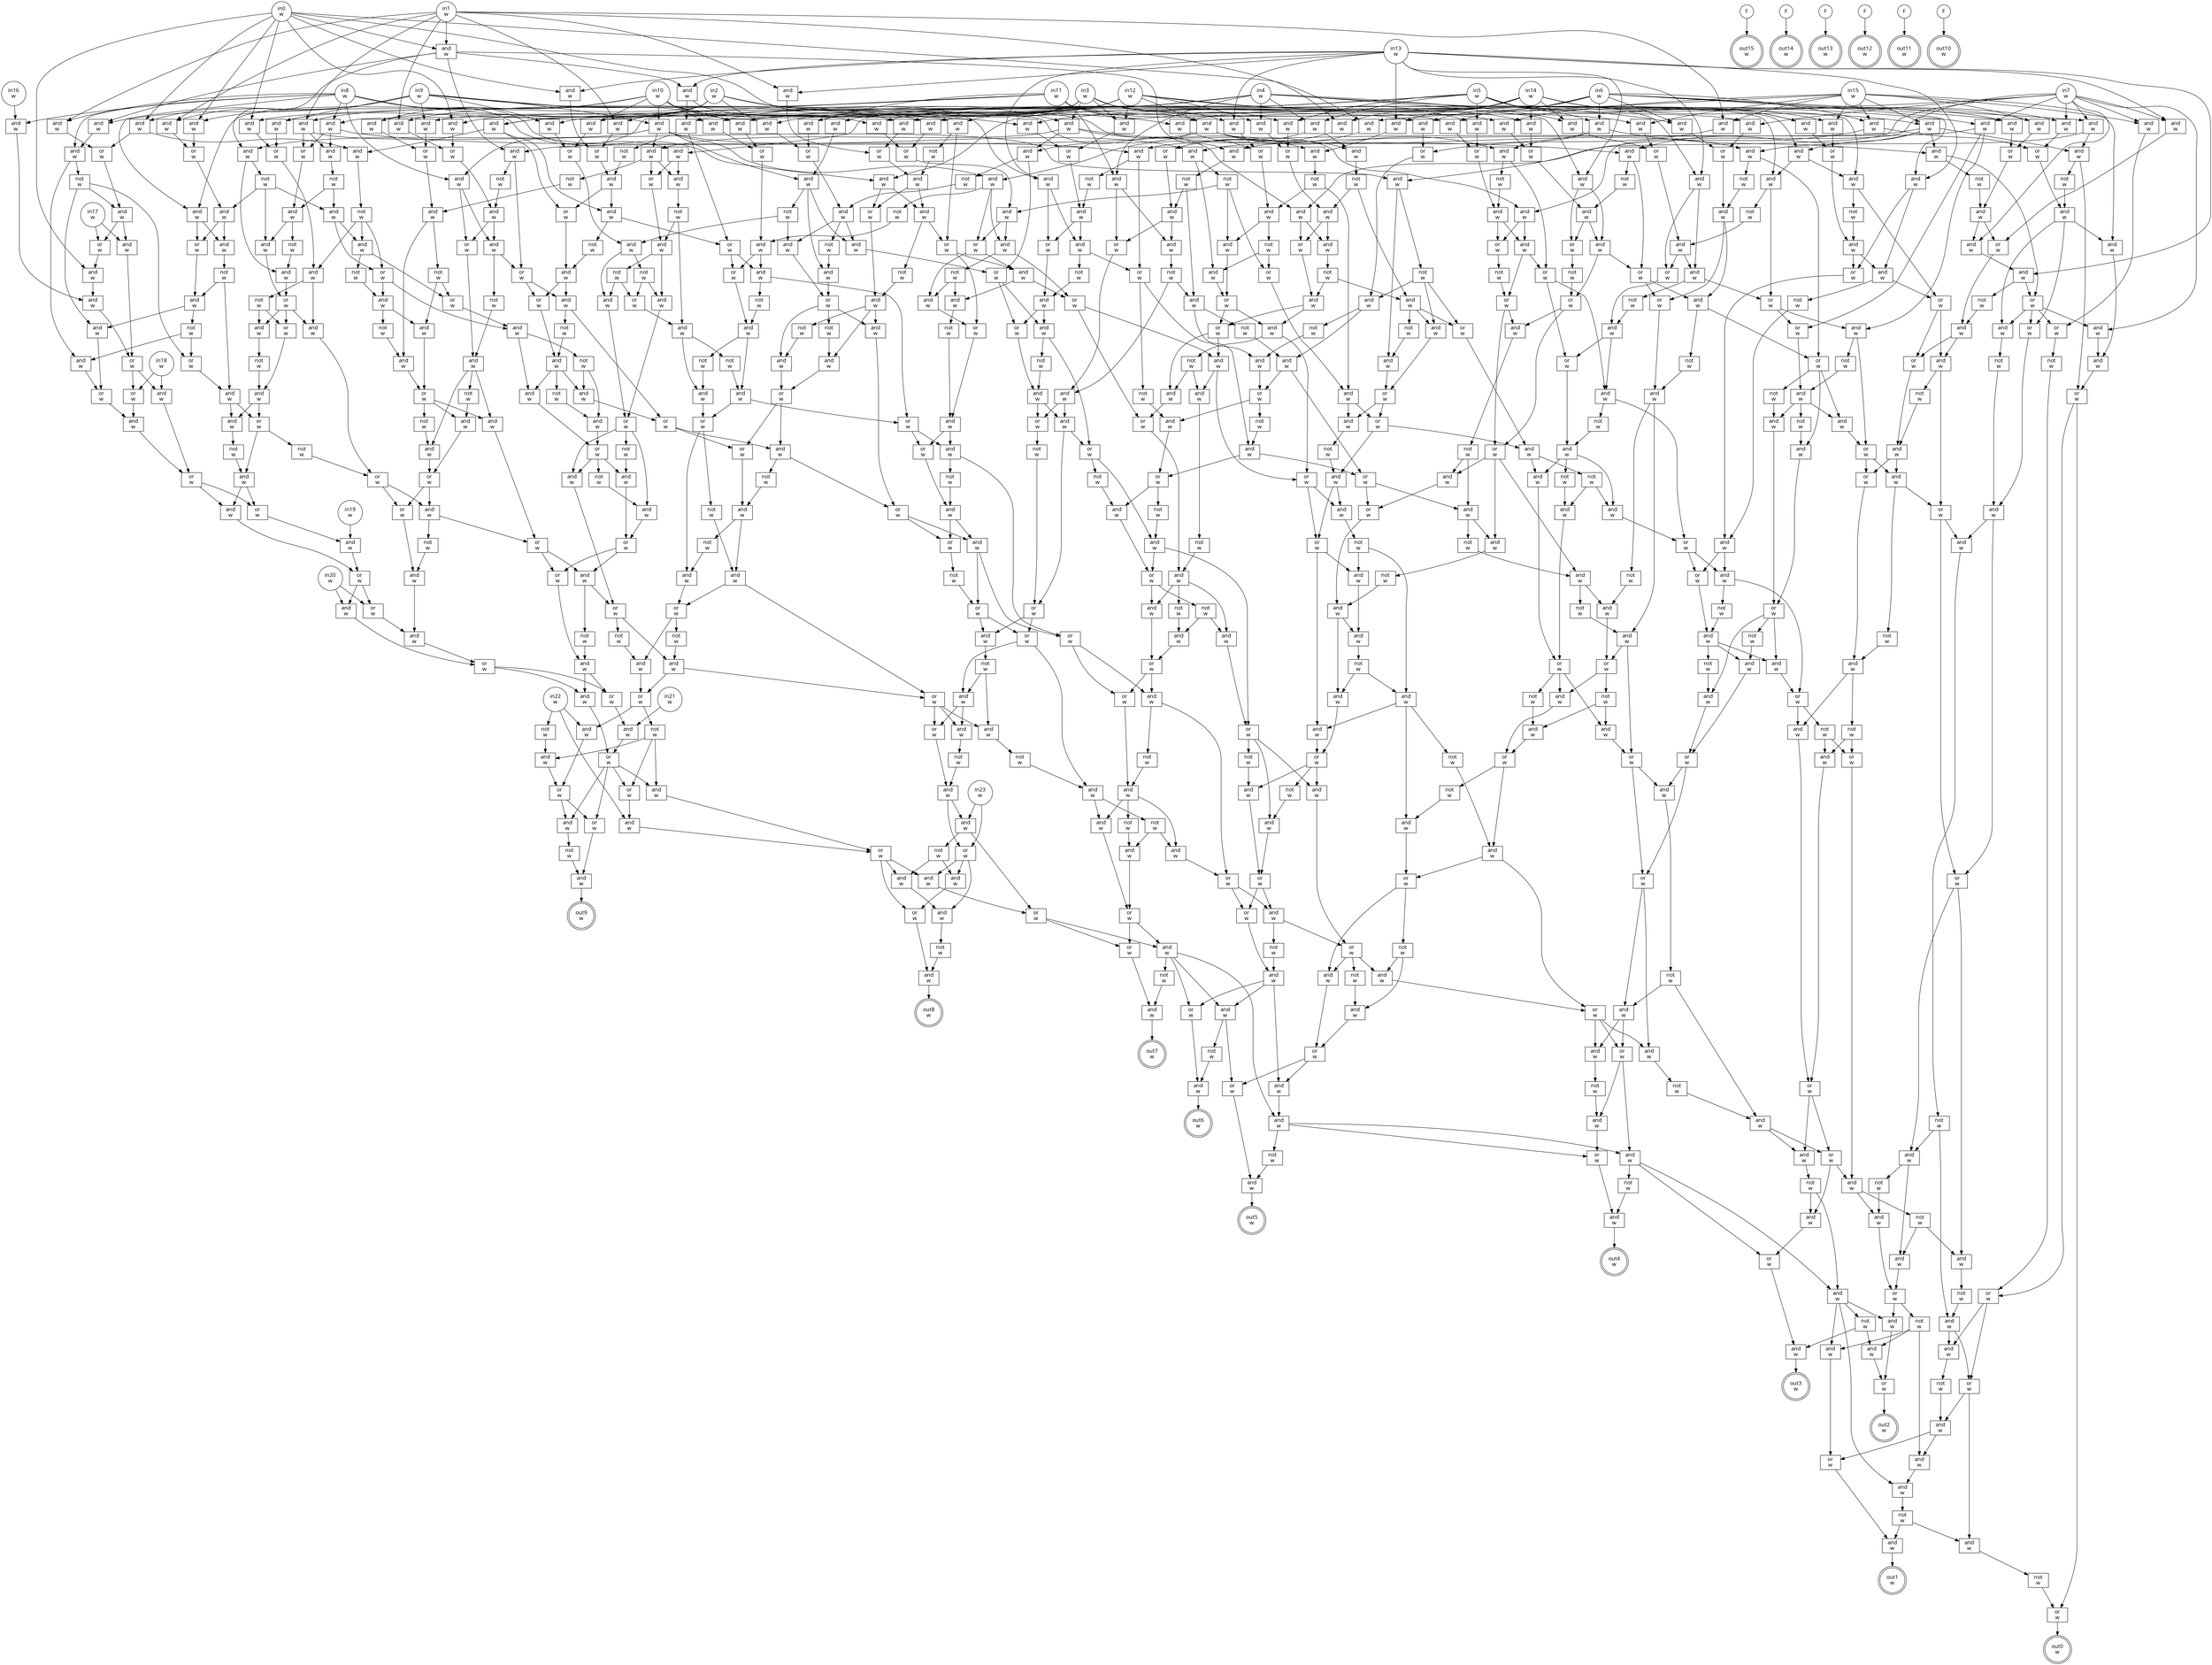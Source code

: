 digraph circuit{
	node [style = filled, fillcolor = white,shape=rect, fontname=geneva]
	g0 [label="in0\nw",shape=circle,fillcolor=white]
	g1 [label="in1\nw",shape=circle,fillcolor=white]
	g2 [label="in2\nw",shape=circle,fillcolor=white]
	g3 [label="in3\nw",shape=circle,fillcolor=white]
	g4 [label="in4\nw",shape=circle,fillcolor=white]
	g5 [label="in5\nw",shape=circle,fillcolor=white]
	g6 [label="in6\nw",shape=circle,fillcolor=white]
	g7 [label="in7\nw",shape=circle,fillcolor=white]
	g8 [label="in8\nw",shape=circle,fillcolor=white]
	g9 [label="in9\nw",shape=circle,fillcolor=white]
	g10 [label="in10\nw",shape=circle,fillcolor=white]
	g11 [label="in11\nw",shape=circle,fillcolor=white]
	g12 [label="in12\nw",shape=circle,fillcolor=white]
	g13 [label="in13\nw",shape=circle,fillcolor=white]
	g14 [label="in14\nw",shape=circle,fillcolor=white]
	g15 [label="in15\nw",shape=circle,fillcolor=white]
	g16 [label="in16\nw",shape=circle,fillcolor=white]
	g17 [label="in17\nw",shape=circle,fillcolor=white]
	g18 [label="in18\nw",shape=circle,fillcolor=white]
	g19 [label="in19\nw",shape=circle,fillcolor=white]
	g20 [label="in20\nw",shape=circle,fillcolor=white]
	g21 [label="in21\nw",shape=circle,fillcolor=white]
	g22 [label="in22\nw",shape=circle,fillcolor=white]
	g23 [label="in23\nw",shape=circle,fillcolor=white]
	g24 [label="F",shape=circle,fillcolor=white]
	g25 [label="F",shape=circle,fillcolor=white]
	g26 [label="F",shape=circle,fillcolor=white]
	g27 [label="F",shape=circle,fillcolor=white]
	g28 [label="F",shape=circle,fillcolor=white]
	g29 [label="F",shape=circle,fillcolor=white]
	g30 [label="not\nw",fillcolor=white]
	g31 [label="and\nw",fillcolor=white]
	g32 [label="and\nw",fillcolor=white]
	g33 [label="and\nw",fillcolor=white]
	g34 [label="and\nw",fillcolor=white]
	g35 [label="and\nw",fillcolor=white]
	g36 [label="and\nw",fillcolor=white]
	g37 [label="and\nw",fillcolor=white]
	g38 [label="and\nw",fillcolor=white]
	g39 [label="and\nw",fillcolor=white]
	g40 [label="and\nw",fillcolor=white]
	g41 [label="and\nw",fillcolor=white]
	g42 [label="and\nw",fillcolor=white]
	g43 [label="and\nw",fillcolor=white]
	g44 [label="and\nw",fillcolor=white]
	g45 [label="and\nw",fillcolor=white]
	g46 [label="and\nw",fillcolor=white]
	g47 [label="and\nw",fillcolor=white]
	g48 [label="or\nw",fillcolor=white]
	g49 [label="and\nw",fillcolor=white]
	g50 [label="and\nw",fillcolor=white]
	g51 [label="or\nw",fillcolor=white]
	g52 [label="and\nw",fillcolor=white]
	g53 [label="and\nw",fillcolor=white]
	g54 [label="not\nw",fillcolor=white]
	g55 [label="and\nw",fillcolor=white]
	g56 [label="and\nw",fillcolor=white]
	g57 [label="not\nw",fillcolor=white]
	g58 [label="and\nw",fillcolor=white]
	g59 [label="and\nw",fillcolor=white]
	g60 [label="and\nw",fillcolor=white]
	g61 [label="and\nw",fillcolor=white]
	g62 [label="and\nw",fillcolor=white]
	g63 [label="and\nw",fillcolor=white]
	g64 [label="and\nw",fillcolor=white]
	g65 [label="or\nw",fillcolor=white]
	g66 [label="and\nw",fillcolor=white]
	g67 [label="and\nw",fillcolor=white]
	g68 [label="not\nw",fillcolor=white]
	g69 [label="and\nw",fillcolor=white]
	g70 [label="and\nw",fillcolor=white]
	g71 [label="not\nw",fillcolor=white]
	g72 [label="and\nw",fillcolor=white]
	g73 [label="not\nw",fillcolor=white]
	g74 [label="and\nw",fillcolor=white]
	g75 [label="and\nw",fillcolor=white]
	g76 [label="or\nw",fillcolor=white]
	g77 [label="and\nw",fillcolor=white]
	g78 [label="and\nw",fillcolor=white]
	g79 [label="or\nw",fillcolor=white]
	g80 [label="or\nw",fillcolor=white]
	g81 [label="not\nw",fillcolor=white]
	g82 [label="or\nw",fillcolor=white]
	g83 [label="and\nw",fillcolor=white]
	g84 [label="and\nw",fillcolor=white]
	g85 [label="and\nw",fillcolor=white]
	g86 [label="or\nw",fillcolor=white]
	g87 [label="and\nw",fillcolor=white]
	g88 [label="and\nw",fillcolor=white]
	g89 [label="and\nw",fillcolor=white]
	g90 [label="or\nw",fillcolor=white]
	g91 [label="and\nw",fillcolor=white]
	g92 [label="not\nw",fillcolor=white]
	g93 [label="or\nw",fillcolor=white]
	g94 [label="and\nw",fillcolor=white]
	g95 [label="or\nw",fillcolor=white]
	g96 [label="not\nw",fillcolor=white]
	g97 [label="and\nw",fillcolor=white]
	g98 [label="and\nw",fillcolor=white]
	g99 [label="or\nw",fillcolor=white]
	g100 [label="or\nw",fillcolor=white]
	g101 [label="not\nw",fillcolor=white]
	g102 [label="or\nw",fillcolor=white]
	g103 [label="and\nw",fillcolor=white]
	g104 [label="and\nw",fillcolor=white]
	g105 [label="and\nw",fillcolor=white]
	g106 [label="and\nw",fillcolor=white]
	g107 [label="or\nw",fillcolor=white]
	g108 [label="and\nw",fillcolor=white]
	g109 [label="and\nw",fillcolor=white]
	g110 [label="or\nw",fillcolor=white]
	g111 [label="and\nw",fillcolor=white]
	g112 [label="not\nw",fillcolor=white]
	g113 [label="and\nw",fillcolor=white]
	g114 [label="not\nw",fillcolor=white]
	g115 [label="and\nw",fillcolor=white]
	g116 [label="and\nw",fillcolor=white]
	g117 [label="not\nw",fillcolor=white]
	g118 [label="and\nw",fillcolor=white]
	g119 [label="and\nw",fillcolor=white]
	g120 [label="or\nw",fillcolor=white]
	g121 [label="and\nw",fillcolor=white]
	g122 [label="or\nw",fillcolor=white]
	g123 [label="and\nw",fillcolor=white]
	g124 [label="not\nw",fillcolor=white]
	g125 [label="and\nw",fillcolor=white]
	g126 [label="and\nw",fillcolor=white]
	g127 [label="not\nw",fillcolor=white]
	g128 [label="and\nw",fillcolor=white]
	g129 [label="and\nw",fillcolor=white]
	g130 [label="and\nw",fillcolor=white]
	g131 [label="and\nw",fillcolor=white]
	g132 [label="not\nw",fillcolor=white]
	g133 [label="and\nw",fillcolor=white]
	g134 [label="or\nw",fillcolor=white]
	g135 [label="and\nw",fillcolor=white]
	g136 [label="and\nw",fillcolor=white]
	g137 [label="or\nw",fillcolor=white]
	g138 [label="and\nw",fillcolor=white]
	g139 [label="not\nw",fillcolor=white]
	g140 [label="or\nw",fillcolor=white]
	g141 [label="and\nw",fillcolor=white]
	g142 [label="not\nw",fillcolor=white]
	g143 [label="or\nw",fillcolor=white]
	g144 [label="and\nw",fillcolor=white]
	g145 [label="and\nw",fillcolor=white]
	g146 [label="and\nw",fillcolor=white]
	g147 [label="not\nw",fillcolor=white]
	g148 [label="and\nw",fillcolor=white]
	g149 [label="and\nw",fillcolor=white]
	g150 [label="or\nw",fillcolor=white]
	g151 [label="and\nw",fillcolor=white]
	g152 [label="and\nw",fillcolor=white]
	g153 [label="not\nw",fillcolor=white]
	g154 [label="and\nw",fillcolor=white]
	g155 [label="not\nw",fillcolor=white]
	g156 [label="and\nw",fillcolor=white]
	g157 [label="and\nw",fillcolor=white]
	g158 [label="or\nw",fillcolor=white]
	g159 [label="and\nw",fillcolor=white]
	g160 [label="and\nw",fillcolor=white]
	g161 [label="and\nw",fillcolor=white]
	g162 [label="and\nw",fillcolor=white]
	g163 [label="or\nw",fillcolor=white]
	g164 [label="and\nw",fillcolor=white]
	g165 [label="not\nw",fillcolor=white]
	g166 [label="and\nw",fillcolor=white]
	g167 [label="and\nw",fillcolor=white]
	g168 [label="or\nw",fillcolor=white]
	g169 [label="or\nw",fillcolor=white]
	g170 [label="and\nw",fillcolor=white]
	g171 [label="not\nw",fillcolor=white]
	g172 [label="and\nw",fillcolor=white]
	g173 [label="not\nw",fillcolor=white]
	g174 [label="not\nw",fillcolor=white]
	g175 [label="or\nw",fillcolor=white]
	g176 [label="and\nw",fillcolor=white]
	g177 [label="and\nw",fillcolor=white]
	g178 [label="not\nw",fillcolor=white]
	g179 [label="or\nw",fillcolor=white]
	g180 [label="and\nw",fillcolor=white]
	g181 [label="not\nw",fillcolor=white]
	g182 [label="and\nw",fillcolor=white]
	g183 [label="and\nw",fillcolor=white]
	g184 [label="and\nw",fillcolor=white]
	g185 [label="and\nw",fillcolor=white]
	g186 [label="or\nw",fillcolor=white]
	g187 [label="and\nw",fillcolor=white]
	g188 [label="and\nw",fillcolor=white]
	g189 [label="and\nw",fillcolor=white]
	g190 [label="not\nw",fillcolor=white]
	g191 [label="or\nw",fillcolor=white]
	g192 [label="and\nw",fillcolor=white]
	g193 [label="and\nw",fillcolor=white]
	g194 [label="not\nw",fillcolor=white]
	g195 [label="and\nw",fillcolor=white]
	g196 [label="or\nw",fillcolor=white]
	g197 [label="not\nw",fillcolor=white]
	g198 [label="or\nw",fillcolor=white]
	g199 [label="and\nw",fillcolor=white]
	g200 [label="not\nw",fillcolor=white]
	g201 [label="not\nw",fillcolor=white]
	g202 [label="and\nw",fillcolor=white]
	g203 [label="not\nw",fillcolor=white]
	g204 [label="and\nw",fillcolor=white]
	g205 [label="not\nw",fillcolor=white]
	g206 [label="and\nw",fillcolor=white]
	g207 [label="not\nw",fillcolor=white]
	g208 [label="and\nw",fillcolor=white]
	g209 [label="not\nw",fillcolor=white]
	g210 [label="and\nw",fillcolor=white]
	g211 [label="or\nw",fillcolor=white]
	g212 [label="and\nw",fillcolor=white]
	g213 [label="and\nw",fillcolor=white]
	g214 [label="and\nw",fillcolor=white]
	g215 [label="or\nw",fillcolor=white]
	g216 [label="not\nw",fillcolor=white]
	g217 [label="and\nw",fillcolor=white]
	g218 [label="or\nw",fillcolor=white]
	g219 [label="not\nw",fillcolor=white]
	g220 [label="and\nw",fillcolor=white]
	g221 [label="and\nw",fillcolor=white]
	g222 [label="or\nw",fillcolor=white]
	g223 [label="not\nw",fillcolor=white]
	g224 [label="not\nw",fillcolor=white]
	g225 [label="or\nw",fillcolor=white]
	g226 [label="and\nw",fillcolor=white]
	g227 [label="and\nw",fillcolor=white]
	g228 [label="not\nw",fillcolor=white]
	g229 [label="or\nw",fillcolor=white]
	g230 [label="and\nw",fillcolor=white]
	g231 [label="and\nw",fillcolor=white]
	g232 [label="or\nw",fillcolor=white]
	g233 [label="and\nw",fillcolor=white]
	g234 [label="and\nw",fillcolor=white]
	g235 [label="not\nw",fillcolor=white]
	g236 [label="and\nw",fillcolor=white]
	g237 [label="or\nw",fillcolor=white]
	g238 [label="or\nw",fillcolor=white]
	g239 [label="and\nw",fillcolor=white]
	g240 [label="not\nw",fillcolor=white]
	g241 [label="and\nw",fillcolor=white]
	g242 [label="or\nw",fillcolor=white]
	g243 [label="and\nw",fillcolor=white]
	g244 [label="and\nw",fillcolor=white]
	g245 [label="or\nw",fillcolor=white]
	g246 [label="and\nw",fillcolor=white]
	g247 [label="and\nw",fillcolor=white]
	g248 [label="or\nw",fillcolor=white]
	g249 [label="and\nw",fillcolor=white]
	g250 [label="or\nw",fillcolor=white]
	g251 [label="and\nw",fillcolor=white]
	g252 [label="and\nw",fillcolor=white]
	g253 [label="or\nw",fillcolor=white]
	g254 [label="and\nw",fillcolor=white]
	g255 [label="or\nw",fillcolor=white]
	g256 [label="and\nw",fillcolor=white]
	g257 [label="not\nw",fillcolor=white]
	g258 [label="or\nw",fillcolor=white]
	g259 [label="and\nw",fillcolor=white]
	g260 [label="not\nw",fillcolor=white]
	g261 [label="not\nw",fillcolor=white]
	g262 [label="or\nw",fillcolor=white]
	g263 [label="and\nw",fillcolor=white]
	g264 [label="not\nw",fillcolor=white]
	g265 [label="not\nw",fillcolor=white]
	g266 [label="and\nw",fillcolor=white]
	g267 [label="or\nw",fillcolor=white]
	g268 [label="not\nw",fillcolor=white]
	g269 [label="not\nw",fillcolor=white]
	g270 [label="or\nw",fillcolor=white]
	g271 [label="and\nw",fillcolor=white]
	g272 [label="not\nw",fillcolor=white]
	g273 [label="or\nw",fillcolor=white]
	g274 [label="not\nw",fillcolor=white]
	g275 [label="or\nw",fillcolor=white]
	g276 [label="and\nw",fillcolor=white]
	g277 [label="not\nw",fillcolor=white]
	g278 [label="or\nw",fillcolor=white]
	g279 [label="and\nw",fillcolor=white]
	g280 [label="and\nw",fillcolor=white]
	g281 [label="and\nw",fillcolor=white]
	g282 [label="not\nw",fillcolor=white]
	g283 [label="or\nw",fillcolor=white]
	g284 [label="and\nw",fillcolor=white]
	g285 [label="not\nw",fillcolor=white]
	g286 [label="and\nw",fillcolor=white]
	g287 [label="and\nw",fillcolor=white]
	g288 [label="not\nw",fillcolor=white]
	g289 [label="and\nw",fillcolor=white]
	g290 [label="or\nw",fillcolor=white]
	g291 [label="and\nw",fillcolor=white]
	g292 [label="not\nw",fillcolor=white]
	g293 [label="or\nw",fillcolor=white]
	g294 [label="and\nw",fillcolor=white]
	g295 [label="or\nw",fillcolor=white]
	g296 [label="and\nw",fillcolor=white]
	g297 [label="and\nw",fillcolor=white]
	g298 [label="not\nw",fillcolor=white]
	g299 [label="and\nw",fillcolor=white]
	g300 [label="or\nw",fillcolor=white]
	g301 [label="not\nw",fillcolor=white]
	g302 [label="and\nw",fillcolor=white]
	g303 [label="or\nw",fillcolor=white]
	g304 [label="and\nw",fillcolor=white]
	g305 [label="not\nw",fillcolor=white]
	g306 [label="or\nw",fillcolor=white]
	g307 [label="and\nw",fillcolor=white]
	g308 [label="and\nw",fillcolor=white]
	g309 [label="and\nw",fillcolor=white]
	g310 [label="or\nw",fillcolor=white]
	g311 [label="and\nw",fillcolor=white]
	g312 [label="not\nw",fillcolor=white]
	g313 [label="and\nw",fillcolor=white]
	g314 [label="or\nw",fillcolor=white]
	g315 [label="or\nw",fillcolor=white]
	g316 [label="not\nw",fillcolor=white]
	g317 [label="and\nw",fillcolor=white]
	g318 [label="or\nw",fillcolor=white]
	g319 [label="and\nw",fillcolor=white]
	g320 [label="and\nw",fillcolor=white]
	g321 [label="and\nw",fillcolor=white]
	g322 [label="and\nw",fillcolor=white]
	g323 [label="and\nw",fillcolor=white]
	g324 [label="and\nw",fillcolor=white]
	g325 [label="and\nw",fillcolor=white]
	g326 [label="or\nw",fillcolor=white]
	g327 [label="and\nw",fillcolor=white]
	g328 [label="not\nw",fillcolor=white]
	g329 [label="and\nw",fillcolor=white]
	g330 [label="or\nw",fillcolor=white]
	g331 [label="and\nw",fillcolor=white]
	g332 [label="and\nw",fillcolor=white]
	g333 [label="not\nw",fillcolor=white]
	g334 [label="and\nw",fillcolor=white]
	g335 [label="not\nw",fillcolor=white]
	g336 [label="or\nw",fillcolor=white]
	g337 [label="and\nw",fillcolor=white]
	g338 [label="and\nw",fillcolor=white]
	g339 [label="and\nw",fillcolor=white]
	g340 [label="not\nw",fillcolor=white]
	g341 [label="and\nw",fillcolor=white]
	g342 [label="or\nw",fillcolor=white]
	g343 [label="and\nw",fillcolor=white]
	g344 [label="or\nw",fillcolor=white]
	g345 [label="and\nw",fillcolor=white]
	g346 [label="not\nw",fillcolor=white]
	g347 [label="and\nw",fillcolor=white]
	g348 [label="and\nw",fillcolor=white]
	g349 [label="or\nw",fillcolor=white]
	g350 [label="and\nw",fillcolor=white]
	g351 [label="or\nw",fillcolor=white]
	g352 [label="and\nw",fillcolor=white]
	g353 [label="not\nw",fillcolor=white]
	g354 [label="not\nw",fillcolor=white]
	g355 [label="and\nw",fillcolor=white]
	g356 [label="and\nw",fillcolor=white]
	g357 [label="not\nw",fillcolor=white]
	g358 [label="and\nw",fillcolor=white]
	g359 [label="or\nw",fillcolor=white]
	g360 [label="not\nw",fillcolor=white]
	g361 [label="and\nw",fillcolor=white]
	g362 [label="and\nw",fillcolor=white]
	g363 [label="not\nw",fillcolor=white]
	g364 [label="and\nw",fillcolor=white]
	g365 [label="or\nw",fillcolor=white]
	g366 [label="and\nw",fillcolor=white]
	g367 [label="and\nw",fillcolor=white]
	g368 [label="not\nw",fillcolor=white]
	g369 [label="and\nw",fillcolor=white]
	g370 [label="and\nw",fillcolor=white]
	g371 [label="not\nw",fillcolor=white]
	g372 [label="and\nw",fillcolor=white]
	g373 [label="not\nw",fillcolor=white]
	g374 [label="and\nw",fillcolor=white]
	g375 [label="not\nw",fillcolor=white]
	g376 [label="and\nw",fillcolor=white]
	g377 [label="or\nw",fillcolor=white]
	g378 [label="and\nw",fillcolor=white]
	g379 [label="and\nw",fillcolor=white]
	g380 [label="not\nw",fillcolor=white]
	g381 [label="or\nw",fillcolor=white]
	g382 [label="and\nw",fillcolor=white]
	g383 [label="and\nw",fillcolor=white]
	g384 [label="not\nw",fillcolor=white]
	g385 [label="or\nw",fillcolor=white]
	g386 [label="and\nw",fillcolor=white]
	g387 [label="or\nw",fillcolor=white]
	g388 [label="not\nw",fillcolor=white]
	g389 [label="or\nw",fillcolor=white]
	g390 [label="and\nw",fillcolor=white]
	g391 [label="not\nw",fillcolor=white]
	g392 [label="and\nw",fillcolor=white]
	g393 [label="and\nw",fillcolor=white]
	g394 [label="or\nw",fillcolor=white]
	g395 [label="and\nw",fillcolor=white]
	g396 [label="or\nw",fillcolor=white]
	g397 [label="and\nw",fillcolor=white]
	g398 [label="and\nw",fillcolor=white]
	g399 [label="or\nw",fillcolor=white]
	g400 [label="not\nw",fillcolor=white]
	g401 [label="or\nw",fillcolor=white]
	g402 [label="and\nw",fillcolor=white]
	g403 [label="and\nw",fillcolor=white]
	g404 [label="and\nw",fillcolor=white]
	g405 [label="not\nw",fillcolor=white]
	g406 [label="and\nw",fillcolor=white]
	g407 [label="or\nw",fillcolor=white]
	g408 [label="and\nw",fillcolor=white]
	g409 [label="or\nw",fillcolor=white]
	g410 [label="not\nw",fillcolor=white]
	g411 [label="or\nw",fillcolor=white]
	g412 [label="and\nw",fillcolor=white]
	g413 [label="and\nw",fillcolor=white]
	g414 [label="or\nw",fillcolor=white]
	g415 [label="and\nw",fillcolor=white]
	g416 [label="and\nw",fillcolor=white]
	g417 [label="or\nw",fillcolor=white]
	g418 [label="and\nw",fillcolor=white]
	g419 [label="not\nw",fillcolor=white]
	g420 [label="or\nw",fillcolor=white]
	g421 [label="and\nw",fillcolor=white]
	g422 [label="and\nw",fillcolor=white]
	g423 [label="or\nw",fillcolor=white]
	g424 [label="not\nw",fillcolor=white]
	g425 [label="and\nw",fillcolor=white]
	g426 [label="or\nw",fillcolor=white]
	g427 [label="not\nw",fillcolor=white]
	g428 [label="not\nw",fillcolor=white]
	g429 [label="or\nw",fillcolor=white]
	g430 [label="and\nw",fillcolor=white]
	g431 [label="and\nw",fillcolor=white]
	g432 [label="not\nw",fillcolor=white]
	g433 [label="or\nw",fillcolor=white]
	g434 [label="and\nw",fillcolor=white]
	g435 [label="and\nw",fillcolor=white]
	g436 [label="and\nw",fillcolor=white]
	g437 [label="or\nw",fillcolor=white]
	g438 [label="not\nw",fillcolor=white]
	g439 [label="and\nw",fillcolor=white]
	g440 [label="or\nw",fillcolor=white]
	g441 [label="and\nw",fillcolor=white]
	g442 [label="and\nw",fillcolor=white]
	g443 [label="not\nw",fillcolor=white]
	g444 [label="and\nw",fillcolor=white]
	g445 [label="or\nw",fillcolor=white]
	g446 [label="or\nw",fillcolor=white]
	g447 [label="and\nw",fillcolor=white]
	g448 [label="or\nw",fillcolor=white]
	g449 [label="not\nw",fillcolor=white]
	g450 [label="not\nw",fillcolor=white]
	g451 [label="and\nw",fillcolor=white]
	g452 [label="and\nw",fillcolor=white]
	g453 [label="and\nw",fillcolor=white]
	g454 [label="or\nw",fillcolor=white]
	g455 [label="or\nw",fillcolor=white]
	g456 [label="and\nw",fillcolor=white]
	g457 [label="and\nw",fillcolor=white]
	g458 [label="or\nw",fillcolor=white]
	g459 [label="or\nw",fillcolor=white]
	g460 [label="and\nw",fillcolor=white]
	g461 [label="and\nw",fillcolor=white]
	g462 [label="or\nw",fillcolor=white]
	g463 [label="or\nw",fillcolor=white]
	g464 [label="and\nw",fillcolor=white]
	g465 [label="and\nw",fillcolor=white]
	g466 [label="or\nw",fillcolor=white]
	g467 [label="or\nw",fillcolor=white]
	g468 [label="and\nw",fillcolor=white]
	g469 [label="and\nw",fillcolor=white]
	g470 [label="or\nw",fillcolor=white]
	g471 [label="and\nw",fillcolor=white]
	g472 [label="or\nw",fillcolor=white]
	g473 [label="and\nw",fillcolor=white]
	g474 [label="and\nw",fillcolor=white]
	g475 [label="or\nw",fillcolor=white]
	g476 [label="and\nw",fillcolor=white]
	g477 [label="and\nw",fillcolor=white]
	g478 [label="not\nw",fillcolor=white]
	g479 [label="or\nw",fillcolor=white]
	g480 [label="and\nw",fillcolor=white]
	g481 [label="and\nw",fillcolor=white]
	g482 [label="not\nw",fillcolor=white]
	g483 [label="or\nw",fillcolor=white]
	g484 [label="and\nw",fillcolor=white]
	g485 [label="not\nw",fillcolor=white]
	g486 [label="or\nw",fillcolor=white]
	g487 [label="and\nw",fillcolor=white]
	g488 [label="or\nw",fillcolor=white]
	g489 [label="and\nw",fillcolor=white]
	g490 [label="not\nw",fillcolor=white]
	g491 [label="or\nw",fillcolor=white]
	g492 [label="and\nw",fillcolor=white]
	g493 [label="and\nw",fillcolor=white]
	g494 [label="not\nw",fillcolor=white]
	g495 [label="or\nw",fillcolor=white]
	g496 [label="and\nw",fillcolor=white]
	g497 [label="not\nw",fillcolor=white]
	g498 [label="or\nw",fillcolor=white]
	g499 [label="and\nw",fillcolor=white]
	g500 [label="and\nw",fillcolor=white]
	g501 [label="and\nw",fillcolor=white]
	g502 [label="not\nw",fillcolor=white]
	g503 [label="and\nw",fillcolor=white]
	g504 [label="or\nw",fillcolor=white]
	g505 [label="or\nw",fillcolor=white]
	g506 [label="and\nw",fillcolor=white]
	g507 [label="or\nw",fillcolor=white]
	g508 [label="and\nw",fillcolor=white]
	g509 [label="or\nw",fillcolor=white]
	g510 [label="or\nw",fillcolor=white]
	g511 [label="not\nw",fillcolor=white]
	g512 [label="or\nw",fillcolor=white]
	g513 [label="not\nw",fillcolor=white]
	g514 [label="and\nw",fillcolor=white]
	g515 [label="and\nw",fillcolor=white]
	g516 [label="not\nw",fillcolor=white]
	g517 [label="and\nw",fillcolor=white]
	g518 [label="or\nw",fillcolor=white]
	g519 [label="and\nw",fillcolor=white]
	g520 [label="not\nw",fillcolor=white]
	g521 [label="and\nw",fillcolor=white]
	g522 [label="or\nw",fillcolor=white]
	g523 [label="and\nw",fillcolor=white]
	g524 [label="not\nw",fillcolor=white]
	g525 [label="and\nw",fillcolor=white]
	g526 [label="or\nw",fillcolor=white]
	g527 [label="and\nw",fillcolor=white]
	g528 [label="not\nw",fillcolor=white]
	g529 [label="or\nw",fillcolor=white]
	g530 [label="and\nw",fillcolor=white]
	g531 [label="or\nw",fillcolor=white]
	g532 [label="and\nw",fillcolor=white]
	g533 [label="and\nw",fillcolor=white]
	g534 [label="or\nw",fillcolor=white]
	g535 [label="or\nw",fillcolor=white]
	g536 [label="and\nw",fillcolor=white]
	g537 [label="or\nw",fillcolor=white]
	g538 [label="and\nw",fillcolor=white]
	g539 [label="and\nw",fillcolor=white]
	g540 [label="not\nw",fillcolor=white]
	g541 [label="and\nw",fillcolor=white]
	g542 [label="and\nw",fillcolor=white]
	g543 [label="not\nw",fillcolor=white]
	g544 [label="and\nw",fillcolor=white]
	g545 [label="or\nw",fillcolor=white]
	g546 [label="and\nw",fillcolor=white]
	g547 [label="not\nw",fillcolor=white]
	g548 [label="and\nw",fillcolor=white]
	g549 [label="or\nw",fillcolor=white]
	g550 [label="not\nw",fillcolor=white]
	g551 [label="or\nw",fillcolor=white]
	g552 [label="and\nw",fillcolor=white]
	g553 [label="and\nw",fillcolor=white]
	g554 [label="not\nw",fillcolor=white]
	g555 [label="not\nw",fillcolor=white]
	g556 [label="and\nw",fillcolor=white]
	g557 [label="and\nw",fillcolor=white]
	g558 [label="not\nw",fillcolor=white]
	g559 [label="and\nw",fillcolor=white]
	g560 [label="or\nw",fillcolor=white]
	g561 [label="and\nw",fillcolor=white]
	g562 [label="not\nw",fillcolor=white]
	g563 [label="and\nw",fillcolor=white]
	g564 [label="or\nw",fillcolor=white]
	g565 [label="not\nw",fillcolor=white]
	g566 [label="and\nw",fillcolor=white]
	g567 [label="or\nw",fillcolor=white]
	g568 [label="or\nw",fillcolor=white]
	g569 [label="and\nw",fillcolor=white]
	g570 [label="not\nw",fillcolor=white]
	g571 [label="and\nw",fillcolor=white]
	g572 [label="or\nw",fillcolor=white]
	g573 [label="and\nw",fillcolor=white]
	g574 [label="and\nw",fillcolor=white]
	g575 [label="not\nw",fillcolor=white]
	g576 [label="and\nw",fillcolor=white]
	g577 [label="and\nw",fillcolor=white]
	g578 [label="and\nw",fillcolor=white]
	g579 [label="not\nw",fillcolor=white]
	g580 [label="and\nw",fillcolor=white]
	g581 [label="or\nw",fillcolor=white]
	g582 [label="not\nw",fillcolor=white]
	g583 [label="and\nw",fillcolor=white]
	g584 [label="or\nw",fillcolor=white]
	g585 [label="not\nw",fillcolor=white]
	g586 [label="or\nw",fillcolor=white]
	g587 [label="and\nw",fillcolor=white]
	g588 [label="and\nw",fillcolor=white]
	g589 [label="or\nw",fillcolor=white]
	g590 [label="and\nw",fillcolor=white]
	g591 [label="not\nw",fillcolor=white]
	g592 [label="and\nw",fillcolor=white]
	g593 [label="or\nw",fillcolor=white]
	g594 [label="and\nw",fillcolor=white]
	g595 [label="not\nw",fillcolor=white]
	g596 [label="and\nw",fillcolor=white]
	g597 [label="or\nw",fillcolor=white]
	g598 [label="or\nw",fillcolor=white]
	g599 [label="and\nw",fillcolor=white]
	g600 [label="not\nw",fillcolor=white]
	g601 [label="and\nw",fillcolor=white]
	g602 [label="not\nw",fillcolor=white]
	g603 [label="and\nw",fillcolor=white]
	g604 [label="or\nw",fillcolor=white]
	g605 [label="and\nw",fillcolor=white]
	g606 [label="and\nw",fillcolor=white]
	g607 [label="not\nw",fillcolor=white]
	g608 [label="and\nw",fillcolor=white]
	g609 [label="or\nw",fillcolor=white]
	g610 [label="or\nw",fillcolor=white]
	g611 [label="not\nw",fillcolor=white]
	g612 [label="or\nw",fillcolor=white]
	g613 [label="or\nw",fillcolor=white]
	g614 [label="and\nw",fillcolor=white]
	g615 [label="not\nw",fillcolor=white]
	g616 [label="and\nw",fillcolor=white]
	g617 [label="and\nw",fillcolor=white]
	g618 [label="not\nw",fillcolor=white]
	g619 [label="or\nw",fillcolor=white]
	g620 [label="and\nw",fillcolor=white]
	g621 [label="or\nw",fillcolor=white]
	g622 [label="and\nw",fillcolor=white]
	g623 [label="and\nw",fillcolor=white]
	g624 [label="or\nw",fillcolor=white]
	g625 [label="not\nw",fillcolor=white]
	g626 [label="and\nw",fillcolor=white]
	g627 [label="or\nw",fillcolor=white]
	g628 [label="and\nw",fillcolor=white]
	g629 [label="and\nw",fillcolor=white]
	g630 [label="not\nw",fillcolor=white]
	g631 [label="and\nw",fillcolor=white]
	g632 [label="and\nw",fillcolor=white]
	g633 [label="not\nw",fillcolor=white]
	g634 [label="and\nw",fillcolor=white]
	g635 [label="and\nw",fillcolor=white]
	g636 [label="not\nw",fillcolor=white]
	g637 [label="and\nw",fillcolor=white]
	g638 [label="or\nw",fillcolor=white]
	g639 [label="or\nw",fillcolor=white]
	g640 [label="and\nw",fillcolor=white]
	g641 [label="not\nw",fillcolor=white]
	g642 [label="and\nw",fillcolor=white]
	g643 [label="and\nw",fillcolor=white]
	g644 [label="or\nw",fillcolor=white]
	g645 [label="or\nw",fillcolor=white]
	g646 [label="and\nw",fillcolor=white]
	g647 [label="or\nw",fillcolor=white]
	g648 [label="and\nw",fillcolor=white]
	g649 [label="and\nw",fillcolor=white]
	g650 [label="or\nw",fillcolor=white]
	g651 [label="and\nw",fillcolor=white]
	g652 [label="not\nw",fillcolor=white]
	g653 [label="or\nw",fillcolor=white]
	g654 [label="and\nw",fillcolor=white]
	g655 [label="and\nw",fillcolor=white]
	g656 [label="not\nw",fillcolor=white]
	g657 [label="and\nw",fillcolor=white]
	g658 [label="and\nw",fillcolor=white]
	g659 [label="not\nw",fillcolor=white]
	g660 [label="or\nw",fillcolor=white]
	g661 [label="and\nw",fillcolor=white]
	g662 [label="and\nw",fillcolor=white]
	g663 [label="and\nw",fillcolor=white]
	g664 [label="not\nw",fillcolor=white]
	g665 [label="and\nw",fillcolor=white]
	g666 [label="or\nw",fillcolor=white]
	g667 [label="not\nw",fillcolor=white]
	g668 [label="and\nw",fillcolor=white]
	g669 [label="not\nw",fillcolor=white]
	g670 [label="and\nw",fillcolor=white]
	g671 [label="or\nw",fillcolor=white]
	g672 [label="and\nw",fillcolor=white]
	g673 [label="not\nw",fillcolor=white]
	g674 [label="and\nw",fillcolor=white]
	g675 [label="and\nw",fillcolor=white]
	g676 [label="not\nw",fillcolor=white]
	g677 [label="and\nw",fillcolor=white]
	g678 [label="or\nw",fillcolor=white]
	g679 [label="not\nw",fillcolor=white]
	g680 [label="and\nw",fillcolor=white]
	g681 [label="or\nw",fillcolor=white]
	g682 [label="and\nw",fillcolor=white]
	g683 [label="or\nw",fillcolor=white]
	g684 [label="not\nw",fillcolor=white]
	g685 [label="and\nw",fillcolor=white]
	g686 [label="and\nw",fillcolor=white]
	g687 [label="and\nw",fillcolor=white]
	g688 [label="or\nw",fillcolor=white]
	g689 [label="and\nw",fillcolor=white]
	g690 [label="or\nw",fillcolor=white]
	g691 [label="and\nw",fillcolor=white]
	g692 [label="and\nw",fillcolor=white]
	g693 [label="and\nw",fillcolor=white]
	g694 [label="or\nw",fillcolor=white]
	g695 [label="and\nw",fillcolor=white]
	g696 [label="not\nw",fillcolor=white]
	g697 [label="and\nw",fillcolor=white]
	g698 [label="and\nw",fillcolor=white]
	g699 [label="not\nw",fillcolor=white]
	g700 [label="or\nw",fillcolor=white]
	g701 [label="not\nw",fillcolor=white]
	g702 [label="and\nw",fillcolor=white]
	g703 [label="and\nw",fillcolor=white]
	g704 [label="or\nw",fillcolor=white]
	g705 [label="not\nw",fillcolor=white]
	g706 [label="and\nw",fillcolor=white]
	g707 [label="not\nw",fillcolor=white]
	g708 [label="and\nw",fillcolor=white]
	g709 [label="out0\nw",shape=doublecircle,fillcolor=white]
	g710 [label="out1\nw",shape=doublecircle,fillcolor=white]
	g711 [label="out2\nw",shape=doublecircle,fillcolor=white]
	g712 [label="out3\nw",shape=doublecircle,fillcolor=white]
	g713 [label="out4\nw",shape=doublecircle,fillcolor=white]
	g714 [label="out5\nw",shape=doublecircle,fillcolor=white]
	g715 [label="out6\nw",shape=doublecircle,fillcolor=white]
	g716 [label="out7\nw",shape=doublecircle,fillcolor=white]
	g717 [label="out8\nw",shape=doublecircle,fillcolor=white]
	g718 [label="out9\nw",shape=doublecircle,fillcolor=white]
	g719 [label="out10\nw",shape=doublecircle,fillcolor=white]
	g720 [label="out11\nw",shape=doublecircle,fillcolor=white]
	g721 [label="out12\nw",shape=doublecircle,fillcolor=white]
	g722 [label="out13\nw",shape=doublecircle,fillcolor=white]
	g723 [label="out14\nw",shape=doublecircle,fillcolor=white]
	g724 [label="out15\nw",shape=doublecircle,fillcolor=white]
	edge [fontname=Geneva,fontcolor=forestgreen]
	g0->g329
	g0->g331
	g0->g337
	g0->g376
	g0->g395
	g0->g413
	g0->g452
	g0->g471
	g0->g536
	g1->g280
	g1->g319
	g1->g320
	g1->g321
	g1->g322
	g1->g323
	g1->g324
	g1->g325
	g1->g337
	g2->g182
	g2->g183
	g2->g184
	g2->g185
	g2->g187
	g2->g210
	g2->g220
	g2->g231
	g2->g244
	g3->g145
	g3->g148
	g3->g149
	g3->g151
	g3->g156
	g3->g157
	g3->g160
	g3->g161
	g3->g162
	g3->g164
	g3->g187
	g4->g104
	g4->g105
	g4->g106
	g4->g108
	g4->g118
	g4->g119
	g4->g128
	g4->g129
	g4->g130
	g4->g133
	g4->g151
	g5->g62
	g5->g63
	g5->g64
	g5->g66
	g5->g74
	g5->g75
	g5->g83
	g5->g84
	g5->g85
	g5->g108
	g5->g131
	g6->g44
	g6->g45
	g6->g46
	g6->g47
	g6->g49
	g6->g50
	g6->g52
	g6->g60
	g6->g61
	g6->g66
	g7->g36
	g7->g37
	g7->g38
	g7->g39
	g7->g40
	g7->g41
	g7->g42
	g7->g43
	g7->g52
	g7->g88
	g7->g97
	g8->g35
	g8->g36
	g8->g44
	g8->g62
	g8->g104
	g8->g145
	g8->g184
	g8->g322
	g8->g362
	g9->g34
	g9->g38
	g9->g45
	g9->g63
	g9->g105
	g9->g148
	g9->g182
	g9->g319
	g9->g331
	g9->g361
	g10->g34
	g10->g39
	g10->g46
	g10->g64
	g10->g106
	g10->g149
	g10->g185
	g10->g280
	g10->g376
	g11->g33
	g11->g40
	g11->g49
	g11->g74
	g11->g118
	g11->g156
	g11->g183
	g11->g320
	g11->g329
	g12->g33
	g12->g37
	g12->g50
	g12->g75
	g12->g119
	g12->g157
	g12->g210
	g12->g321
	g12->g370
	g12->g395
	g13->g32
	g13->g41
	g13->g60
	g13->g83
	g13->g89
	g13->g128
	g13->g160
	g13->g220
	g13->g323
	g13->g369
	g13->g413
	g14->g31
	g14->g32
	g14->g42
	g14->g61
	g14->g84
	g14->g129
	g14->g161
	g14->g231
	g14->g324
	g14->g372
	g14->g471
	g15->g31
	g15->g43
	g15->g47
	g15->g59
	g15->g85
	g15->g133
	g15->g162
	g15->g244
	g15->g325
	g15->g536
	g16->g35
	g17->g365
	g17->g366
	g18->g455
	g18->g457
	g19->g460
	g20->g463
	g20->g465
	g21->g468
	g22->g30
	g22->g523
	g22->g532
	g23->g621
	g23->g623
	g24->g724
	g25->g723
	g26->g722
	g27->g721
	g28->g720
	g29->g719
	g30->g525
	g31->g56
	g31->g72
	g31->g130
	g31->g208
	g31->g374
	g32->g206
	g33->g53
	g33->g70
	g33->g116
	g33->g204
	g33->g367
	g34->g67
	g34->g109
	g34->g152
	g34->g188
	g34->g338
	g35->g453
	g36->g158
	g37->g146
	g37->g169
	g37->g170
	g38->g122
	g38->g123
	g39->g78
	g39->g80
	g40->g51
	g41->g102
	g42->g48
	g43->g95
	g44->g474
	g44->g498
	g45->g65
	g46->g326
	g47->g48
	g47->g286
	g48->g58
	g49->g76
	g50->g51
	g51->g55
	g52->g53
	g52->g56
	g53->g54
	g53->g250
	g54->g55
	g55->g249
	g55->g270
	g56->g57
	g56->g99
	g57->g58
	g58->g59
	g58->g91
	g58->g93
	g59->g98
	g60->g136
	g60->g143
	g61->g86
	g62->g189
	g62->g191
	g63->g107
	g64->g65
	g65->g69
	g66->g67
	g66->g70
	g66->g72
	g67->g68
	g67->g236
	g68->g69
	g68->g234
	g68->g242
	g69->g110
	g69->g111
	g70->g71
	g70->g79
	g71->g77
	g72->g73
	g72->g90
	g73->g87
	g74->g120
	g75->g76
	g76->g77
	g77->g78
	g77->g80
	g78->g79
	g78->g82
	g79->g177
	g79->g179
	g80->g81
	g81->g82
	g82->g276
	g82->g278
	g83->g167
	g83->g175
	g84->g134
	g85->g86
	g86->g87
	g87->g88
	g87->g102
	g88->g89
	g89->g90
	g89->g101
	g90->g91
	g90->g93
	g90->g95
	g90->g97
	g91->g92
	g92->g94
	g93->g94
	g94->g256
	g94->g258
	g95->g96
	g96->g100
	g97->g98
	g98->g99
	g99->g100
	g99->g700
	g100->g671
	g100->g672
	g101->g103
	g102->g103
	g103->g138
	g103->g140
	g104->g398
	g104->g401
	g105->g150
	g106->g107
	g107->g115
	g108->g109
	g108->g116
	g109->g110
	g109->g111
	g109->g114
	g110->g113
	g110->g476
	g111->g112
	g111->g479
	g112->g113
	g112->g477
	g113->g491
	g114->g115
	g115->g418
	g115->g420
	g116->g117
	g117->g121
	g117->g126
	g118->g539
	g118->g586
	g119->g120
	g120->g121
	g121->g122
	g121->g123
	g122->g125
	g123->g124
	g124->g125
	g124->g126
	g125->g238
	g125->g239
	g126->g127
	g126->g289
	g126->g295
	g127->g287
	g128->g247
	g128->g273
	g129->g163
	g130->g131
	g130->g164
	g131->g132
	g131->g137
	g132->g135
	g133->g134
	g134->g135
	g135->g136
	g135->g143
	g136->g137
	g136->g142
	g137->g138
	g137->g140
	g138->g139
	g138->g255
	g139->g141
	g140->g141
	g141->g254
	g141->g262
	g142->g144
	g143->g144
	g144->g304
	g144->g306
	g145->g146
	g145->g281
	g145->g283
	g146->g147
	g146->g222
	g147->g159
	g148->g186
	g149->g150
	g150->g154
	g151->g152
	g152->g153
	g152->g214
	g152->g217
	g153->g154
	g153->g213
	g154->g155
	g154->g195
	g155->g193
	g155->g198
	g156->g211
	g157->g158
	g158->g159
	g159->g221
	g159->g225
	g160->g232
	g161->g245
	g162->g163
	g163->g166
	g164->g165
	g164->g168
	g165->g166
	g166->g167
	g166->g175
	g167->g168
	g167->g174
	g168->g169
	g168->g170
	g169->g172
	g170->g171
	g170->g253
	g171->g172
	g172->g173
	g172->g252
	g172->g266
	g173->g251
	g174->g176
	g175->g176
	g176->g177
	g176->g179
	g177->g178
	g177->g303
	g178->g180
	g179->g180
	g180->g181
	g180->g297
	g180->g302
	g181->g299
	g182->g330
	g183->g332
	g183->g416
	g183->g429
	g184->g379
	g184->g381
	g185->g186
	g186->g202
	g187->g188
	g187->g204
	g187->g206
	g187->g208
	g188->g189
	g188->g191
	g188->g201
	g189->g190
	g190->g192
	g190->g199
	g191->g192
	g192->g193
	g192->g194
	g193->g196
	g194->g195
	g194->g198
	g195->g196
	g196->g197
	g196->g442
	g196->g444
	g197->g441
	g198->g199
	g199->g200
	g199->g425
	g200->g422
	g201->g202
	g202->g203
	g202->g358
	g203->g351
	g203->g356
	g204->g205
	g204->g215
	g205->g212
	g206->g207
	g207->g233
	g207->g243
	g208->g209
	g208->g248
	g209->g246
	g210->g211
	g211->g212
	g212->g213
	g212->g214
	g212->g216
	g213->g218
	g214->g215
	g215->g227
	g215->g229
	g216->g217
	g217->g218
	g218->g219
	g218->g501
	g218->g503
	g219->g500
	g220->g221
	g220->g225
	g221->g222
	g221->g224
	g222->g223
	g222->g548
	g223->g546
	g224->g226
	g225->g226
	g226->g227
	g226->g229
	g227->g228
	g227->g589
	g228->g230
	g229->g230
	g230->g588
	g230->g610
	g231->g232
	g232->g233
	g233->g234
	g233->g235
	g234->g237
	g235->g236
	g235->g242
	g236->g237
	g237->g238
	g237->g239
	g238->g241
	g238->g480
	g239->g240
	g239->g483
	g240->g241
	g240->g481
	g241->g488
	g242->g243
	g243->g291
	g243->g293
	g244->g245
	g245->g246
	g246->g247
	g246->g273
	g247->g248
	g247->g275
	g248->g249
	g248->g270
	g249->g250
	g249->g269
	g250->g251
	g250->g252
	g250->g265
	g251->g267
	g252->g253
	g253->g254
	g253->g262
	g254->g255
	g254->g261
	g255->g256
	g255->g258
	g256->g257
	g257->g259
	g257->g670
	g258->g259
	g258->g668
	g259->g260
	g259->g665
	g260->g663
	g261->g263
	g262->g263
	g263->g264
	g263->g311
	g264->g313
	g264->g315
	g265->g266
	g266->g267
	g267->g268
	g267->g309
	g267->g317
	g268->g308
	g269->g271
	g270->g271
	g271->g272
	g271->g559
	g272->g557
	g273->g274
	g274->g275
	g275->g276
	g275->g278
	g276->g277
	g277->g279
	g277->g552
	g278->g279
	g278->g553
	g278->g556
	g279->g572
	g280->g281
	g280->g283
	g280->g286
	g281->g282
	g282->g284
	g282->g348
	g283->g284
	g284->g285
	g284->g341
	g285->g339
	g286->g287
	g286->g288
	g287->g290
	g288->g289
	g288->g295
	g288->g327
	g289->g290
	g290->g291
	g290->g293
	g291->g292
	g292->g294
	g293->g294
	g293->g296
	g294->g484
	g294->g486
	g295->g296
	g296->g297
	g296->g298
	g297->g300
	g298->g299
	g298->g302
	g299->g300
	g300->g301
	g300->g561
	g300->g566
	g301->g563
	g302->g303
	g303->g304
	g303->g306
	g304->g305
	g304->g310
	g305->g307
	g306->g307
	g307->g308
	g307->g309
	g307->g316
	g308->g318
	g309->g310
	g310->g311
	g310->g312
	g311->g314
	g312->g313
	g312->g315
	g313->g314
	g314->g658
	g314->g660
	g315->g662
	g316->g317
	g317->g318
	g318->g568
	g318->g569
	g319->g377
	g320->g396
	g321->g414
	g322->g336
	g323->g472
	g324->g537
	g325->g326
	g326->g327
	g327->g328
	g327->g544
	g328->g542
	g329->g330
	g330->g334
	g331->g332
	g331->g336
	g332->g333
	g333->g334
	g333->g349
	g333->g350
	g334->g335
	g334->g343
	g335->g344
	g335->g345
	g336->g364
	g337->g338
	g337->g361
	g337->g367
	g337->g369
	g337->g374
	g338->g339
	g338->g340
	g339->g342
	g340->g341
	g340->g348
	g340->g378
	g341->g342
	g342->g343
	g342->g344
	g342->g345
	g343->g389
	g344->g347
	g345->g346
	g346->g347
	g347->g387
	g347->g390
	g348->g349
	g348->g350
	g349->g352
	g349->g355
	g350->g351
	g350->g354
	g351->g352
	g352->g353
	g352->g435
	g353->g436
	g353->g439
	g354->g355
	g355->g356
	g355->g357
	g356->g359
	g357->g358
	g358->g359
	g359->g360
	g359->g404
	g359->g406
	g360->g403
	g361->g362
	g362->g363
	g362->g393
	g363->g364
	g363->g383
	g363->g385
	g364->g365
	g364->g366
	g365->g452
	g366->g454
	g367->g368
	g367->g399
	g368->g397
	g369->g370
	g369->g372
	g370->g371
	g370->g417
	g371->g415
	g372->g373
	g372->g475
	g373->g473
	g374->g375
	g375->g538
	g375->g541
	g376->g377
	g377->g378
	g378->g379
	g378->g381
	g379->g380
	g380->g382
	g380->g386
	g381->g382
	g382->g383
	g382->g384
	g383->g394
	g384->g385
	g384->g393
	g385->g386
	g386->g387
	g386->g390
	g387->g388
	g387->g392
	g388->g389
	g389->g408
	g389->g411
	g390->g391
	g391->g392
	g392->g459
	g392->g461
	g393->g394
	g394->g456
	g395->g396
	g396->g397
	g397->g398
	g397->g401
	g398->g399
	g398->g400
	g399->g431
	g399->g433
	g400->g402
	g401->g402
	g402->g403
	g402->g404
	g402->g405
	g403->g407
	g404->g409
	g405->g406
	g406->g407
	g407->g408
	g407->g411
	g408->g409
	g408->g410
	g409->g446
	g409->g447
	g410->g412
	g411->g412
	g412->g464
	g413->g414
	g414->g415
	g415->g416
	g415->g429
	g416->g417
	g416->g428
	g417->g418
	g417->g420
	g418->g419
	g418->g423
	g419->g421
	g420->g421
	g421->g422
	g421->g424
	g422->g423
	g422->g426
	g423->g493
	g423->g495
	g424->g425
	g425->g426
	g426->g427
	g426->g517
	g427->g515
	g428->g430
	g429->g430
	g430->g431
	g430->g433
	g431->g432
	g431->g437
	g432->g434
	g433->g434
	g434->g435
	g434->g436
	g434->g438
	g435->g440
	g436->g437
	g437->g505
	g437->g506
	g438->g439
	g439->g440
	g440->g441
	g440->g442
	g440->g443
	g441->g445
	g442->g448
	g443->g444
	g444->g445
	g445->g446
	g445->g447
	g446->g451
	g447->g448
	g447->g450
	g448->g449
	g448->g521
	g449->g519
	g450->g451
	g451->g467
	g451->g469
	g452->g453
	g453->g454
	g454->g455
	g454->g457
	g455->g456
	g456->g458
	g457->g458
	g458->g459
	g458->g461
	g459->g460
	g460->g462
	g461->g462
	g462->g463
	g462->g465
	g463->g464
	g464->g466
	g465->g466
	g466->g467
	g466->g469
	g467->g468
	g468->g470
	g469->g470
	g470->g527
	g470->g529
	g470->g531
	g470->g533
	g471->g472
	g472->g473
	g473->g474
	g473->g498
	g474->g475
	g474->g497
	g475->g476
	g475->g491
	g476->g477
	g476->g479
	g477->g478
	g478->g492
	g479->g480
	g479->g488
	g480->g481
	g480->g483
	g481->g482
	g482->g489
	g483->g484
	g483->g486
	g484->g485
	g485->g487
	g485->g576
	g486->g487
	g486->g577
	g487->g574
	g488->g489
	g489->g490
	g489->g594
	g489->g603
	g490->g596
	g491->g492
	g492->g493
	g492->g495
	g493->g494
	g493->g509
	g494->g496
	g495->g496
	g496->g508
	g496->g510
	g497->g499
	g498->g499
	g499->g500
	g499->g501
	g499->g502
	g500->g504
	g501->g507
	g502->g503
	g503->g504
	g504->g505
	g504->g506
	g505->g514
	g506->g507
	g506->g513
	g507->g508
	g507->g510
	g508->g509
	g508->g512
	g509->g598
	g509->g599
	g510->g511
	g511->g512
	g512->g613
	g512->g614
	g513->g514
	g514->g515
	g514->g516
	g515->g518
	g515->g535
	g516->g517
	g517->g518
	g518->g519
	g518->g520
	g519->g522
	g520->g521
	g521->g522
	g521->g535
	g522->g523
	g522->g524
	g523->g526
	g524->g525
	g524->g531
	g524->g533
	g525->g526
	g526->g527
	g526->g529
	g527->g528
	g528->g530
	g529->g530
	g530->g718
	g531->g532
	g532->g534
	g533->g534
	g534->g622
	g534->g627
	g534->g628
	g535->g617
	g535->g619
	g535->g632
	g536->g537
	g537->g538
	g538->g539
	g538->g586
	g539->g540
	g540->g541
	g540->g587
	g541->g542
	g541->g543
	g542->g545
	g543->g544
	g544->g545
	g544->g551
	g545->g546
	g545->g547
	g546->g549
	g547->g548
	g548->g549
	g548->g551
	g549->g550
	g549->g592
	g550->g590
	g551->g552
	g551->g572
	g552->g553
	g552->g555
	g553->g554
	g554->g573
	g555->g556
	g556->g557
	g556->g558
	g557->g560
	g558->g559
	g559->g560
	g559->g567
	g560->g561
	g560->g562
	g561->g564
	g562->g563
	g562->g566
	g563->g564
	g564->g565
	g564->g580
	g565->g578
	g566->g567
	g567->g568
	g567->g569
	g568->g571
	g568->g655
	g569->g570
	g570->g571
	g570->g657
	g571->g651
	g571->g653
	g572->g573
	g573->g574
	g573->g583
	g574->g575
	g575->g576
	g575->g583
	g576->g577
	g576->g578
	g576->g579
	g577->g584
	g578->g581
	g579->g580
	g580->g581
	g580->g650
	g581->g582
	g581->g648
	g582->g649
	g582->g677
	g583->g584
	g584->g585
	g584->g606
	g584->g608
	g585->g605
	g586->g587
	g587->g588
	g587->g610
	g588->g589
	g588->g612
	g589->g590
	g589->g591
	g590->g593
	g590->g604
	g591->g592
	g592->g593
	g593->g594
	g593->g595
	g594->g597
	g595->g596
	g595->g603
	g596->g597
	g597->g598
	g597->g599
	g598->g601
	g599->g600
	g599->g644
	g600->g601
	g601->g602
	g601->g635
	g601->g643
	g602->g637
	g603->g604
	g604->g605
	g604->g606
	g604->g607
	g605->g609
	g606->g647
	g607->g608
	g608->g609
	g609->g645
	g609->g646
	g610->g611
	g611->g612
	g612->g613
	g612->g614
	g613->g616
	g613->g634
	g614->g615
	g615->g616
	g615->g632
	g616->g617
	g616->g619
	g617->g618
	g618->g620
	g619->g620
	g620->g621
	g620->g623
	g621->g622
	g621->g626
	g621->g629
	g622->g624
	g623->g624
	g623->g625
	g624->g639
	g624->g640
	g625->g626
	g625->g628
	g626->g627
	g627->g631
	g628->g629
	g629->g630
	g630->g631
	g631->g717
	g632->g633
	g633->g634
	g634->g635
	g634->g636
	g635->g638
	g636->g637
	g636->g643
	g637->g638
	g638->g639
	g638->g640
	g639->g642
	g640->g641
	g640->g681
	g640->g682
	g640->g687
	g641->g642
	g642->g716
	g643->g644
	g644->g645
	g644->g646
	g645->g680
	g646->g647
	g646->g679
	g647->g648
	g647->g649
	g647->g676
	g648->g678
	g649->g650
	g650->g651
	g650->g653
	g650->g655
	g651->g652
	g652->g654
	g653->g654
	g653->g689
	g654->g688
	g655->g656
	g656->g657
	g657->g658
	g657->g660
	g658->g659
	g659->g661
	g659->g691
	g660->g661
	g660->g662
	g661->g690
	g662->g663
	g662->g664
	g663->g666
	g664->g665
	g664->g668
	g665->g666
	g666->g667
	g666->g692
	g667->g675
	g667->g693
	g667->g703
	g668->g669
	g669->g670
	g670->g671
	g670->g672
	g671->g674
	g671->g698
	g672->g673
	g673->g674
	g674->g675
	g674->g694
	g675->g695
	g676->g677
	g677->g678
	g678->g683
	g678->g686
	g679->g680
	g680->g681
	g680->g682
	g680->g686
	g681->g685
	g682->g683
	g682->g684
	g683->g708
	g684->g685
	g685->g715
	g686->g687
	g687->g688
	g687->g689
	g687->g707
	g688->g706
	g689->g690
	g689->g691
	g689->g705
	g690->g702
	g691->g692
	g691->g693
	g691->g695
	g691->g701
	g692->g704
	g693->g694
	g694->g697
	g695->g696
	g696->g697
	g696->g698
	g697->g710
	g698->g699
	g699->g700
	g700->g709
	g701->g702
	g701->g703
	g702->g712
	g703->g704
	g704->g711
	g705->g706
	g706->g713
	g707->g708
	g708->g714
}